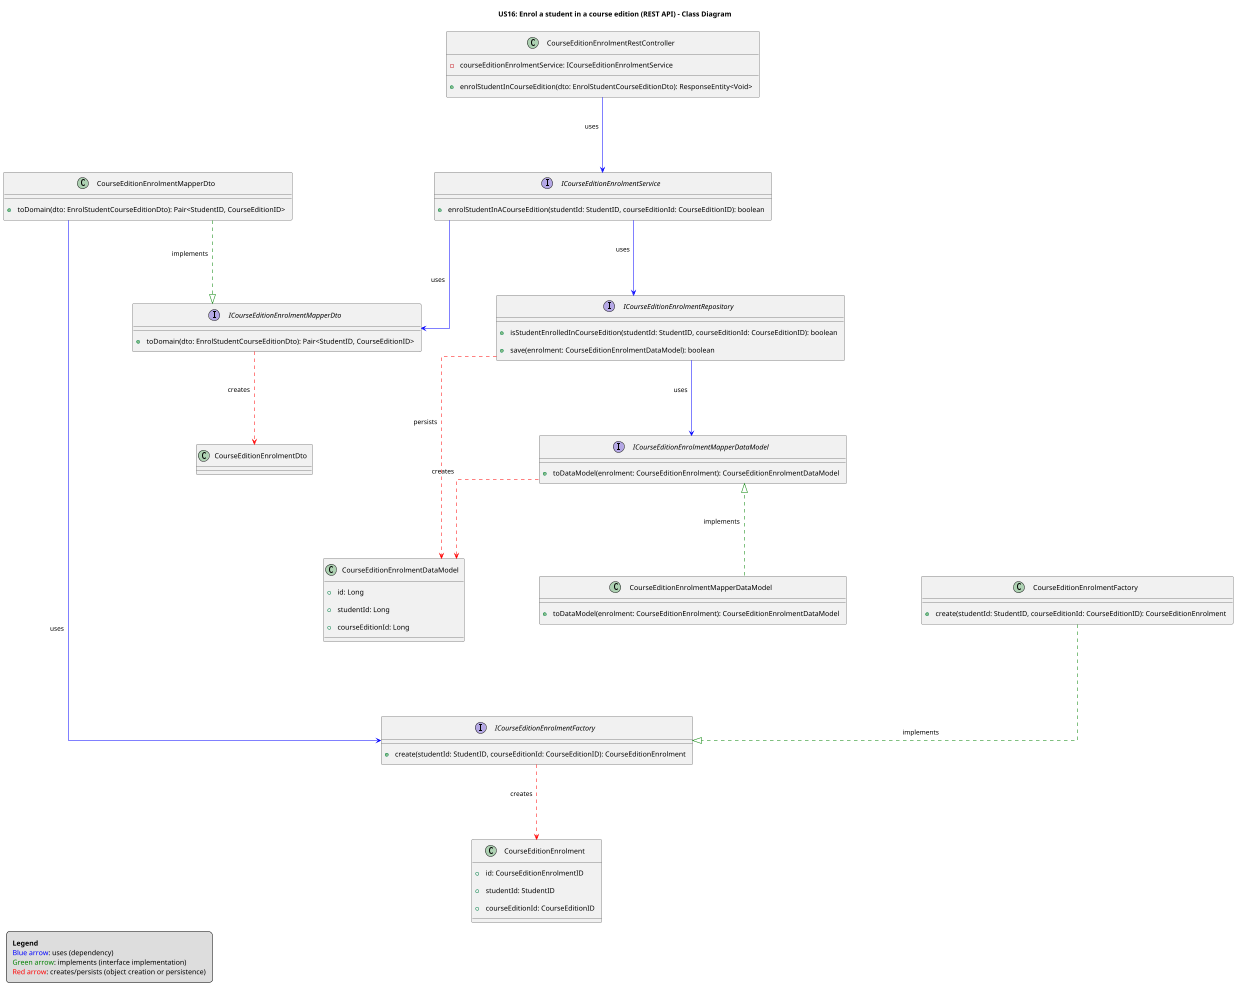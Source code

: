 @startuml
scale 0.5
title US16: Enrol a student in a course edition (REST API) - Class Diagram

' Legend
legend left
  <b>Legend</b>
  <color:blue>Blue arrow</color>: uses (dependency)
  <color:green>Green arrow</color>: implements (interface implementation)
  <color:red>Red arrow</color>: creates/persists (object creation or persistence)
endlegend

skinparam linetype ortho
skinparam nodesep 150
skinparam ranksep 150
skinparam arrowMessageAlign center
skinparam arrowMessagePosition 0.9
skinparam padding 8

' Service Layer
interface ICourseEditionEnrolmentService {
    +enrolStudentInACourseEdition(studentId: StudentID, courseEditionId: CourseEditionID): boolean
}

' Domain Classes
class CourseEditionEnrolment {
    +id: CourseEditionEnrolmentID
    +studentId: StudentID
    +courseEditionId: CourseEditionID
}

' Data Models
class CourseEditionEnrolmentDataModel {
    +id: Long
    +studentId: Long
    +courseEditionId: Long
}

' Mappers
interface ICourseEditionEnrolmentMapperDto {
    +toDomain(dto: EnrolStudentCourseEditionDto): Pair<StudentID, CourseEditionID>
}

class CourseEditionEnrolmentMapperDto {
    +toDomain(dto: EnrolStudentCourseEditionDto): Pair<StudentID, CourseEditionID>
}

interface ICourseEditionEnrolmentMapperDataModel {
    +toDataModel(enrolment: CourseEditionEnrolment): CourseEditionEnrolmentDataModel
}

class CourseEditionEnrolmentMapperDataModel {
    +toDataModel(enrolment: CourseEditionEnrolment): CourseEditionEnrolmentDataModel
}

' Repository
interface ICourseEditionEnrolmentRepository {
    +isStudentEnrolledInCourseEdition(studentId: StudentID, courseEditionId: CourseEditionID): boolean
    +save(enrolment: CourseEditionEnrolmentDataModel): boolean
}

' Controller
class CourseEditionEnrolmentRestController {
    -courseEditionEnrolmentService: ICourseEditionEnrolmentService
    +enrolStudentInCourseEdition(dto: EnrolStudentCourseEditionDto): ResponseEntity<Void>
}

' Factory
interface ICourseEditionEnrolmentFactory {
    +create(studentId: StudentID, courseEditionId: CourseEditionID): CourseEditionEnrolment
}

class CourseEditionEnrolmentFactory {
    +create(studentId: StudentID, courseEditionId: CourseEditionID): CourseEditionEnrolment
}

' Relationships
CourseEditionEnrolmentRestController -[#blue]-> ICourseEditionEnrolmentService : uses
ICourseEditionEnrolmentService -[#blue]-> ICourseEditionEnrolmentMapperDto : uses
ICourseEditionEnrolmentService -[#blue]-> ICourseEditionEnrolmentRepository : uses
CourseEditionEnrolmentMapperDto -[#blue]-> ICourseEditionEnrolmentFactory : uses
ICourseEditionEnrolmentMapperDataModel -[hidden]-> CourseEditionEnrolmentMapperDataModel
ICourseEditionEnrolmentMapperDataModel -[hidden]-> CourseEditionEnrolmentFactory
ICourseEditionEnrolmentRepository -[#blue]-> ICourseEditionEnrolmentMapperDataModel : uses

' Implementations
CourseEditionEnrolmentMapperDto ..[#green]|> ICourseEditionEnrolmentMapperDto : implements
CourseEditionEnrolmentMapperDataModel ..[#green]|> ICourseEditionEnrolmentMapperDataModel : implements
CourseEditionEnrolmentFactory ..[#green]|> ICourseEditionEnrolmentFactory : implements

' Creations
ICourseEditionEnrolmentFactory ..[#red]> CourseEditionEnrolment : creates
ICourseEditionEnrolmentMapperDataModel ..[#red]> CourseEditionEnrolmentDataModel : creates
ICourseEditionEnrolmentRepository ..[#red]> CourseEditionEnrolmentDataModel : persists
ICourseEditionEnrolmentMapperDto ..[#red]> CourseEditionEnrolmentDto : creates

@enduml
